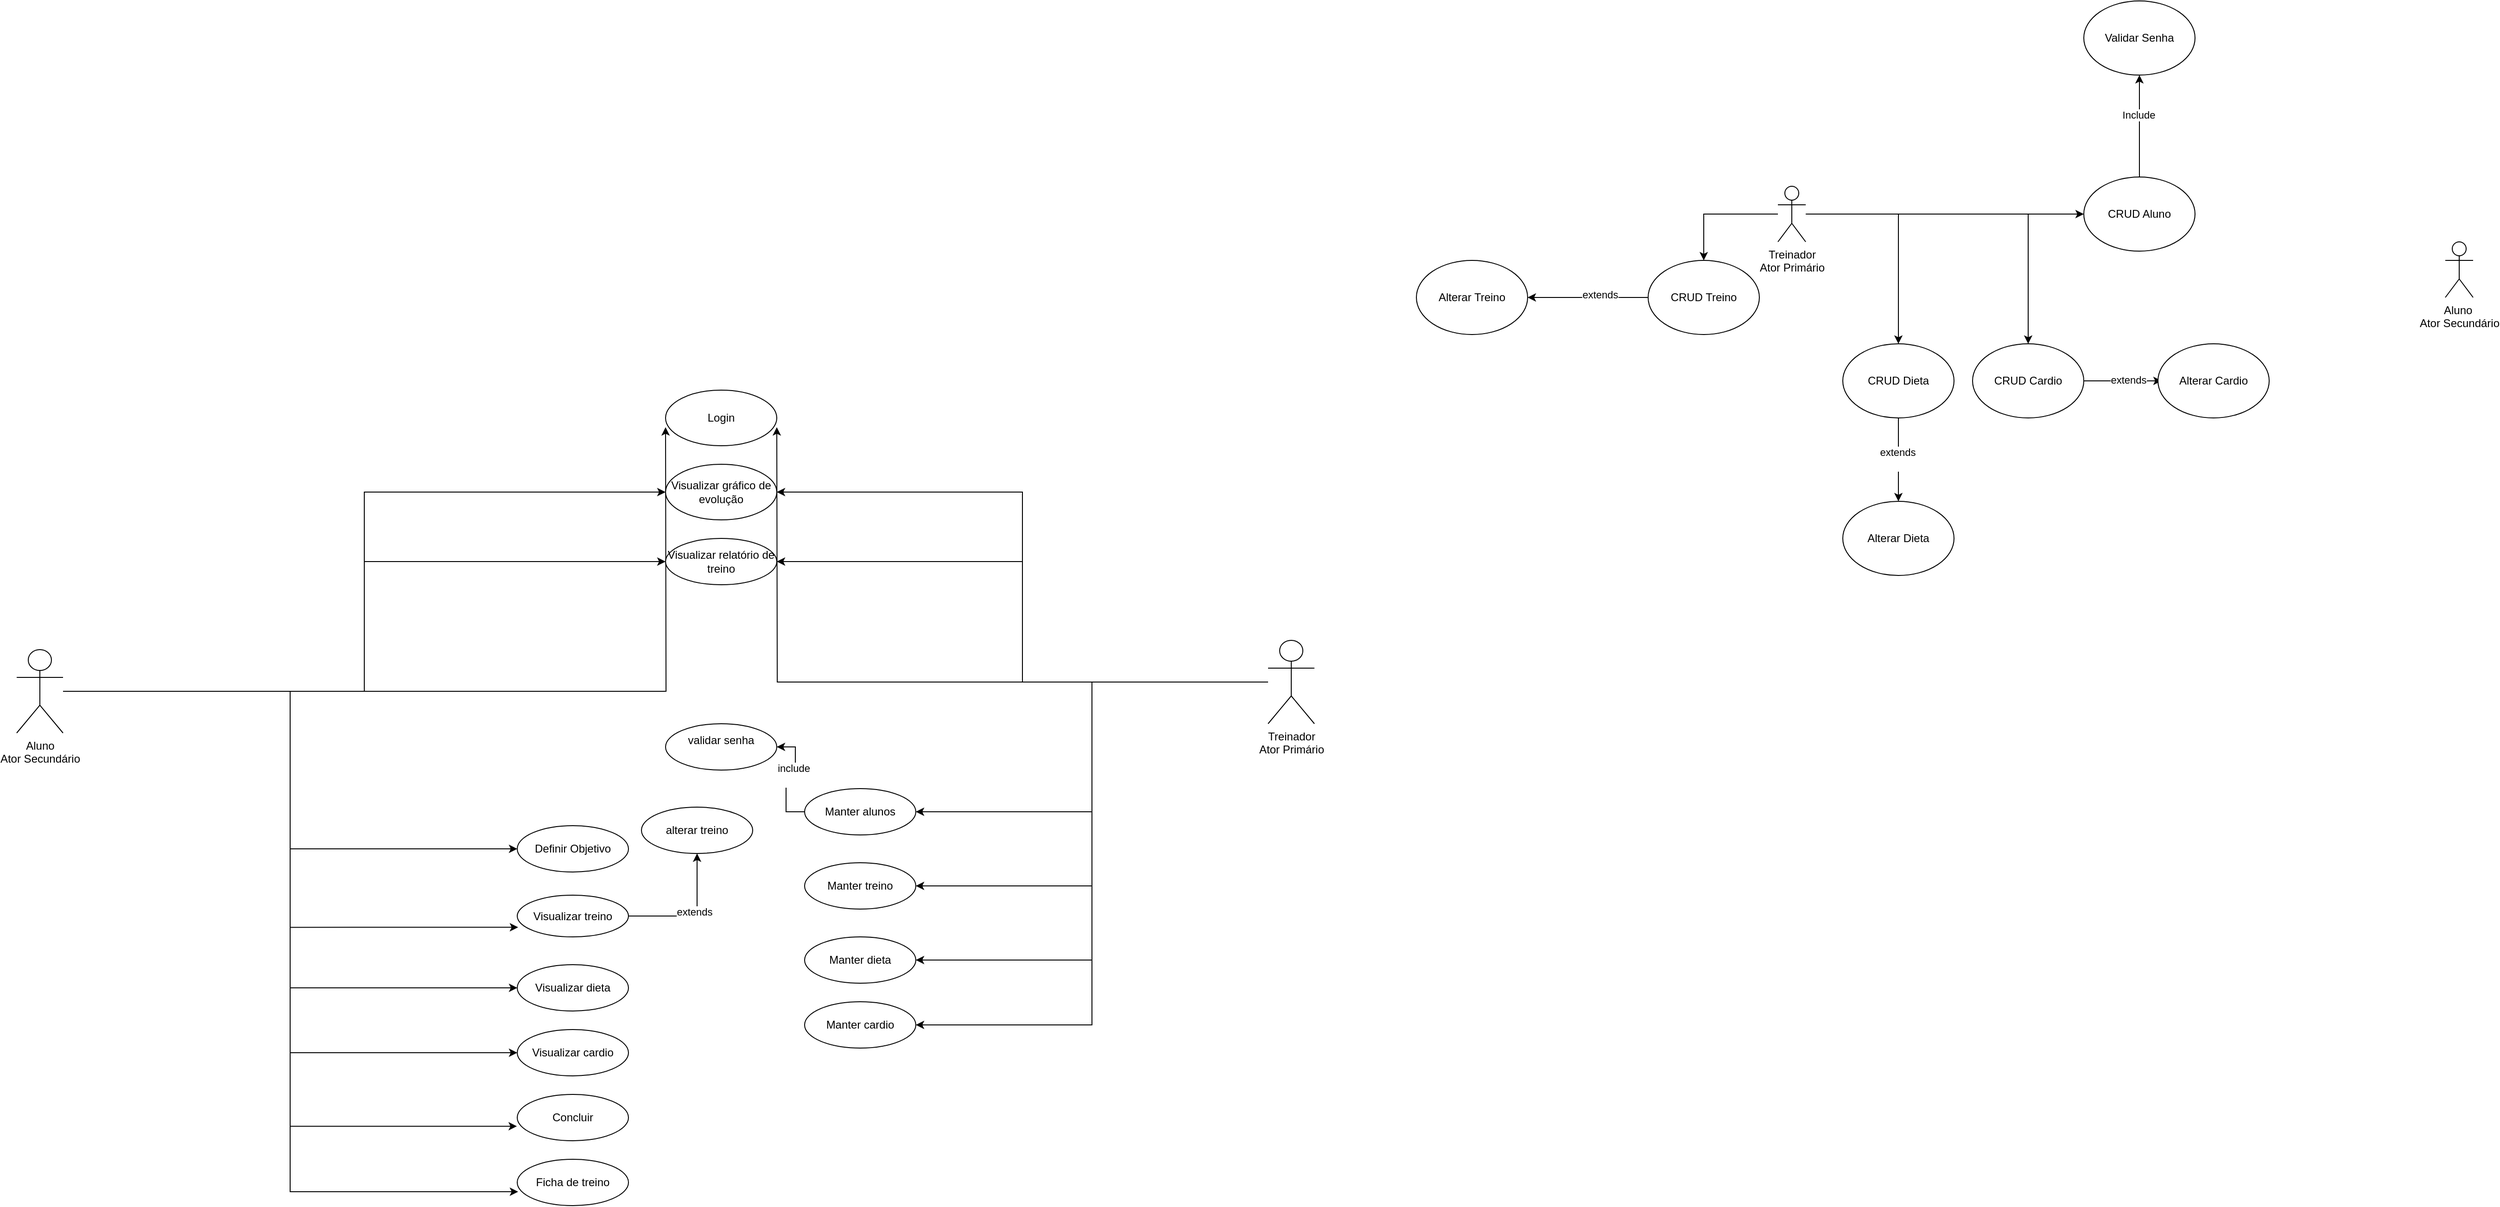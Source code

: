 <mxfile version="24.7.8">
  <diagram name="Página-1" id="3fKgyCRNdXEo-sG83wbw">
    <mxGraphModel dx="2620" dy="2144" grid="1" gridSize="10" guides="1" tooltips="1" connect="1" arrows="1" fold="1" page="1" pageScale="1" pageWidth="827" pageHeight="1169" math="0" shadow="0">
      <root>
        <mxCell id="0" />
        <mxCell id="1" parent="0" />
        <mxCell id="0Htg_YeX03-Z4FgR897Y-5" style="edgeStyle=orthogonalEdgeStyle;rounded=0;orthogonalLoop=1;jettySize=auto;html=1;entryX=0;entryY=0.5;entryDx=0;entryDy=0;" parent="1" source="WMqTVKStwHXneMCG5cs7-1" edge="1">
          <mxGeometry relative="1" as="geometry">
            <mxPoint x="380.0" y="280" as="targetPoint" />
          </mxGeometry>
        </mxCell>
        <mxCell id="0Htg_YeX03-Z4FgR897Y-8" style="edgeStyle=orthogonalEdgeStyle;rounded=0;orthogonalLoop=1;jettySize=auto;html=1;entryX=0;entryY=0.5;entryDx=0;entryDy=0;" parent="1" source="WMqTVKStwHXneMCG5cs7-1" target="0Htg_YeX03-Z4FgR897Y-7" edge="1">
          <mxGeometry relative="1" as="geometry" />
        </mxCell>
        <mxCell id="0Htg_YeX03-Z4FgR897Y-11" style="edgeStyle=orthogonalEdgeStyle;rounded=0;orthogonalLoop=1;jettySize=auto;html=1;entryX=0;entryY=0.5;entryDx=0;entryDy=0;" parent="1" source="WMqTVKStwHXneMCG5cs7-1" target="0Htg_YeX03-Z4FgR897Y-10" edge="1">
          <mxGeometry relative="1" as="geometry" />
        </mxCell>
        <mxCell id="BUD-_ATp-OeyGyNqLpjo-17" style="edgeStyle=orthogonalEdgeStyle;rounded=0;orthogonalLoop=1;jettySize=auto;html=1;entryX=0;entryY=0.5;entryDx=0;entryDy=0;" parent="1" source="WMqTVKStwHXneMCG5cs7-1" target="BUD-_ATp-OeyGyNqLpjo-9" edge="1">
          <mxGeometry relative="1" as="geometry" />
        </mxCell>
        <mxCell id="BUD-_ATp-OeyGyNqLpjo-19" style="edgeStyle=orthogonalEdgeStyle;rounded=0;orthogonalLoop=1;jettySize=auto;html=1;entryX=0;entryY=0.5;entryDx=0;entryDy=0;" parent="1" source="WMqTVKStwHXneMCG5cs7-1" target="BUD-_ATp-OeyGyNqLpjo-12" edge="1">
          <mxGeometry relative="1" as="geometry" />
        </mxCell>
        <mxCell id="BUD-_ATp-OeyGyNqLpjo-20" style="edgeStyle=orthogonalEdgeStyle;rounded=0;orthogonalLoop=1;jettySize=auto;html=1;entryX=0;entryY=0.5;entryDx=0;entryDy=0;" parent="1" source="WMqTVKStwHXneMCG5cs7-1" target="BUD-_ATp-OeyGyNqLpjo-13" edge="1">
          <mxGeometry relative="1" as="geometry" />
        </mxCell>
        <mxCell id="WMqTVKStwHXneMCG5cs7-1" value="Aluno&lt;div&gt;Ator Secundário&lt;/div&gt;" style="shape=umlActor;verticalLabelPosition=bottom;verticalAlign=top;html=1;outlineConnect=0;" parent="1" vertex="1">
          <mxGeometry x="-320" y="520" width="50" height="90" as="geometry" />
        </mxCell>
        <mxCell id="0Htg_YeX03-Z4FgR897Y-6" style="edgeStyle=orthogonalEdgeStyle;rounded=0;orthogonalLoop=1;jettySize=auto;html=1;entryX=1;entryY=0.5;entryDx=0;entryDy=0;" parent="1" source="WMqTVKStwHXneMCG5cs7-2" edge="1">
          <mxGeometry relative="1" as="geometry">
            <mxPoint x="500.0" y="280" as="targetPoint" />
          </mxGeometry>
        </mxCell>
        <mxCell id="0Htg_YeX03-Z4FgR897Y-9" style="edgeStyle=orthogonalEdgeStyle;rounded=0;orthogonalLoop=1;jettySize=auto;html=1;entryX=1;entryY=0.5;entryDx=0;entryDy=0;" parent="1" source="WMqTVKStwHXneMCG5cs7-2" target="0Htg_YeX03-Z4FgR897Y-7" edge="1">
          <mxGeometry relative="1" as="geometry" />
        </mxCell>
        <mxCell id="0Htg_YeX03-Z4FgR897Y-12" style="edgeStyle=orthogonalEdgeStyle;rounded=0;orthogonalLoop=1;jettySize=auto;html=1;entryX=1;entryY=0.5;entryDx=0;entryDy=0;" parent="1" source="WMqTVKStwHXneMCG5cs7-2" target="0Htg_YeX03-Z4FgR897Y-10" edge="1">
          <mxGeometry relative="1" as="geometry" />
        </mxCell>
        <mxCell id="BUD-_ATp-OeyGyNqLpjo-5" style="edgeStyle=orthogonalEdgeStyle;rounded=0;orthogonalLoop=1;jettySize=auto;html=1;entryX=1;entryY=0.5;entryDx=0;entryDy=0;" parent="1" source="WMqTVKStwHXneMCG5cs7-2" target="BUD-_ATp-OeyGyNqLpjo-1" edge="1">
          <mxGeometry relative="1" as="geometry" />
        </mxCell>
        <mxCell id="BUD-_ATp-OeyGyNqLpjo-6" style="edgeStyle=orthogonalEdgeStyle;rounded=0;orthogonalLoop=1;jettySize=auto;html=1;entryX=1;entryY=0.5;entryDx=0;entryDy=0;" parent="1" source="WMqTVKStwHXneMCG5cs7-2" target="BUD-_ATp-OeyGyNqLpjo-2" edge="1">
          <mxGeometry relative="1" as="geometry" />
        </mxCell>
        <mxCell id="BUD-_ATp-OeyGyNqLpjo-7" style="edgeStyle=orthogonalEdgeStyle;rounded=0;orthogonalLoop=1;jettySize=auto;html=1;entryX=1;entryY=0.5;entryDx=0;entryDy=0;" parent="1" source="WMqTVKStwHXneMCG5cs7-2" target="BUD-_ATp-OeyGyNqLpjo-3" edge="1">
          <mxGeometry relative="1" as="geometry" />
        </mxCell>
        <mxCell id="BUD-_ATp-OeyGyNqLpjo-8" style="edgeStyle=orthogonalEdgeStyle;rounded=0;orthogonalLoop=1;jettySize=auto;html=1;entryX=1;entryY=0.5;entryDx=0;entryDy=0;" parent="1" source="WMqTVKStwHXneMCG5cs7-2" target="BUD-_ATp-OeyGyNqLpjo-4" edge="1">
          <mxGeometry relative="1" as="geometry" />
        </mxCell>
        <mxCell id="WMqTVKStwHXneMCG5cs7-2" value="Treinador&lt;div&gt;Ator Primário&lt;/div&gt;" style="shape=umlActor;verticalLabelPosition=bottom;verticalAlign=top;html=1;" parent="1" vertex="1">
          <mxGeometry x="1030" y="510" width="50" height="90" as="geometry" />
        </mxCell>
        <mxCell id="0Htg_YeX03-Z4FgR897Y-1" value="Login" style="ellipse;whiteSpace=wrap;html=1;fontFamily=Helvetica;" parent="1" vertex="1">
          <mxGeometry x="380" y="240" width="120" height="60" as="geometry" />
        </mxCell>
        <mxCell id="0Htg_YeX03-Z4FgR897Y-7" value="Visualizar gráfico de evolução" style="ellipse;whiteSpace=wrap;html=1;" parent="1" vertex="1">
          <mxGeometry x="380" y="320" width="120" height="60" as="geometry" />
        </mxCell>
        <mxCell id="0Htg_YeX03-Z4FgR897Y-10" value="Visualizar relatório de treino" style="ellipse;whiteSpace=wrap;html=1;" parent="1" vertex="1">
          <mxGeometry x="380" y="400" width="120" height="50" as="geometry" />
        </mxCell>
        <mxCell id="14c5lc484hEMLVAX8z-a-5" style="edgeStyle=orthogonalEdgeStyle;rounded=0;orthogonalLoop=1;jettySize=auto;html=1;entryX=1;entryY=0.5;entryDx=0;entryDy=0;" edge="1" parent="1" source="BUD-_ATp-OeyGyNqLpjo-1" target="14c5lc484hEMLVAX8z-a-4">
          <mxGeometry relative="1" as="geometry" />
        </mxCell>
        <mxCell id="14c5lc484hEMLVAX8z-a-6" value="include&lt;div&gt;&lt;br&gt;&lt;/div&gt;" style="edgeLabel;html=1;align=center;verticalAlign=middle;resizable=0;points=[];" vertex="1" connectable="0" parent="14c5lc484hEMLVAX8z-a-5">
          <mxGeometry x="0.242" y="-2" relative="1" as="geometry">
            <mxPoint x="-2" y="3" as="offset" />
          </mxGeometry>
        </mxCell>
        <mxCell id="BUD-_ATp-OeyGyNqLpjo-1" value="Manter alunos" style="ellipse;whiteSpace=wrap;html=1;" parent="1" vertex="1">
          <mxGeometry x="530" y="670" width="120" height="50" as="geometry" />
        </mxCell>
        <mxCell id="BUD-_ATp-OeyGyNqLpjo-2" value="Manter treino" style="ellipse;whiteSpace=wrap;html=1;" parent="1" vertex="1">
          <mxGeometry x="530" y="750" width="120" height="50" as="geometry" />
        </mxCell>
        <mxCell id="BUD-_ATp-OeyGyNqLpjo-3" value="Manter dieta" style="ellipse;whiteSpace=wrap;html=1;" parent="1" vertex="1">
          <mxGeometry x="530" y="830" width="120" height="50" as="geometry" />
        </mxCell>
        <mxCell id="BUD-_ATp-OeyGyNqLpjo-4" value="Manter cardio" style="ellipse;whiteSpace=wrap;html=1;" parent="1" vertex="1">
          <mxGeometry x="530" y="900" width="120" height="50" as="geometry" />
        </mxCell>
        <mxCell id="BUD-_ATp-OeyGyNqLpjo-9" value="Definir Objetivo" style="ellipse;whiteSpace=wrap;html=1;" parent="1" vertex="1">
          <mxGeometry x="220" y="710" width="120" height="50" as="geometry" />
        </mxCell>
        <mxCell id="14c5lc484hEMLVAX8z-a-2" style="edgeStyle=orthogonalEdgeStyle;rounded=0;orthogonalLoop=1;jettySize=auto;html=1;exitX=1;exitY=0.5;exitDx=0;exitDy=0;" edge="1" parent="1" source="BUD-_ATp-OeyGyNqLpjo-11" target="14c5lc484hEMLVAX8z-a-1">
          <mxGeometry relative="1" as="geometry" />
        </mxCell>
        <mxCell id="14c5lc484hEMLVAX8z-a-3" value="extends&lt;div&gt;&lt;br&gt;&lt;/div&gt;" style="edgeLabel;html=1;align=center;verticalAlign=middle;resizable=0;points=[];" vertex="1" connectable="0" parent="14c5lc484hEMLVAX8z-a-2">
          <mxGeometry y="-2" relative="1" as="geometry">
            <mxPoint as="offset" />
          </mxGeometry>
        </mxCell>
        <mxCell id="BUD-_ATp-OeyGyNqLpjo-11" value="Visualizar treino" style="ellipse;whiteSpace=wrap;html=1;" parent="1" vertex="1">
          <mxGeometry x="220" y="785" width="120" height="45" as="geometry" />
        </mxCell>
        <mxCell id="BUD-_ATp-OeyGyNqLpjo-12" value="Visualizar dieta" style="ellipse;whiteSpace=wrap;html=1;" parent="1" vertex="1">
          <mxGeometry x="220" y="860" width="120" height="50" as="geometry" />
        </mxCell>
        <mxCell id="BUD-_ATp-OeyGyNqLpjo-13" value="Visualizar cardio" style="ellipse;whiteSpace=wrap;html=1;" parent="1" vertex="1">
          <mxGeometry x="220" y="930" width="120" height="50" as="geometry" />
        </mxCell>
        <mxCell id="BUD-_ATp-OeyGyNqLpjo-14" value="Concluir" style="ellipse;whiteSpace=wrap;html=1;" parent="1" vertex="1">
          <mxGeometry x="220" y="1000" width="120" height="50" as="geometry" />
        </mxCell>
        <mxCell id="BUD-_ATp-OeyGyNqLpjo-15" value="Ficha de treino" style="ellipse;whiteSpace=wrap;html=1;" parent="1" vertex="1">
          <mxGeometry x="220" y="1070" width="120" height="50" as="geometry" />
        </mxCell>
        <mxCell id="BUD-_ATp-OeyGyNqLpjo-18" style="edgeStyle=orthogonalEdgeStyle;rounded=0;orthogonalLoop=1;jettySize=auto;html=1;entryX=0.008;entryY=0.77;entryDx=0;entryDy=0;entryPerimeter=0;" parent="1" source="WMqTVKStwHXneMCG5cs7-1" target="BUD-_ATp-OeyGyNqLpjo-11" edge="1">
          <mxGeometry relative="1" as="geometry" />
        </mxCell>
        <mxCell id="BUD-_ATp-OeyGyNqLpjo-21" style="edgeStyle=orthogonalEdgeStyle;rounded=0;orthogonalLoop=1;jettySize=auto;html=1;entryX=-0.003;entryY=0.687;entryDx=0;entryDy=0;entryPerimeter=0;" parent="1" source="WMqTVKStwHXneMCG5cs7-1" target="BUD-_ATp-OeyGyNqLpjo-14" edge="1">
          <mxGeometry relative="1" as="geometry" />
        </mxCell>
        <mxCell id="BUD-_ATp-OeyGyNqLpjo-22" style="edgeStyle=orthogonalEdgeStyle;rounded=0;orthogonalLoop=1;jettySize=auto;html=1;entryX=0.008;entryY=0.7;entryDx=0;entryDy=0;entryPerimeter=0;" parent="1" source="WMqTVKStwHXneMCG5cs7-1" target="BUD-_ATp-OeyGyNqLpjo-15" edge="1">
          <mxGeometry relative="1" as="geometry" />
        </mxCell>
        <mxCell id="14c5lc484hEMLVAX8z-a-1" value="alterar treino" style="ellipse;whiteSpace=wrap;html=1;" vertex="1" parent="1">
          <mxGeometry x="354" y="690" width="120" height="50" as="geometry" />
        </mxCell>
        <mxCell id="14c5lc484hEMLVAX8z-a-4" value="validar senha&lt;div&gt;&lt;br&gt;&lt;/div&gt;" style="ellipse;whiteSpace=wrap;html=1;" vertex="1" parent="1">
          <mxGeometry x="380" y="600" width="120" height="50" as="geometry" />
        </mxCell>
        <mxCell id="14c5lc484hEMLVAX8z-a-15" value="" style="edgeStyle=orthogonalEdgeStyle;rounded=0;orthogonalLoop=1;jettySize=auto;html=1;" edge="1" parent="1" source="14c5lc484hEMLVAX8z-a-7" target="14c5lc484hEMLVAX8z-a-14">
          <mxGeometry relative="1" as="geometry" />
        </mxCell>
        <mxCell id="14c5lc484hEMLVAX8z-a-24" style="edgeStyle=orthogonalEdgeStyle;rounded=0;orthogonalLoop=1;jettySize=auto;html=1;" edge="1" parent="1" source="14c5lc484hEMLVAX8z-a-7" target="14c5lc484hEMLVAX8z-a-20">
          <mxGeometry relative="1" as="geometry" />
        </mxCell>
        <mxCell id="14c5lc484hEMLVAX8z-a-25" style="edgeStyle=orthogonalEdgeStyle;rounded=0;orthogonalLoop=1;jettySize=auto;html=1;" edge="1" parent="1" source="14c5lc484hEMLVAX8z-a-7" target="14c5lc484hEMLVAX8z-a-21">
          <mxGeometry relative="1" as="geometry" />
        </mxCell>
        <mxCell id="14c5lc484hEMLVAX8z-a-26" style="edgeStyle=orthogonalEdgeStyle;rounded=0;orthogonalLoop=1;jettySize=auto;html=1;" edge="1" parent="1" source="14c5lc484hEMLVAX8z-a-7" target="14c5lc484hEMLVAX8z-a-22">
          <mxGeometry relative="1" as="geometry" />
        </mxCell>
        <mxCell id="14c5lc484hEMLVAX8z-a-7" value="Treinador&lt;br&gt;Ator Primário&lt;div&gt;&lt;br&gt;&lt;/div&gt;" style="shape=umlActor;verticalLabelPosition=bottom;verticalAlign=top;html=1;outlineConnect=0;" vertex="1" parent="1">
          <mxGeometry x="1580" y="20" width="30" height="60" as="geometry" />
        </mxCell>
        <mxCell id="14c5lc484hEMLVAX8z-a-18" value="" style="edgeStyle=orthogonalEdgeStyle;rounded=0;orthogonalLoop=1;jettySize=auto;html=1;" edge="1" parent="1" source="14c5lc484hEMLVAX8z-a-14">
          <mxGeometry relative="1" as="geometry">
            <mxPoint x="1970" y="-100" as="targetPoint" />
          </mxGeometry>
        </mxCell>
        <mxCell id="14c5lc484hEMLVAX8z-a-19" value="Include" style="edgeLabel;html=1;align=center;verticalAlign=middle;resizable=0;points=[];" vertex="1" connectable="0" parent="14c5lc484hEMLVAX8z-a-18">
          <mxGeometry x="0.232" y="3" relative="1" as="geometry">
            <mxPoint x="1" as="offset" />
          </mxGeometry>
        </mxCell>
        <mxCell id="14c5lc484hEMLVAX8z-a-14" value="CRUD Aluno" style="ellipse;whiteSpace=wrap;html=1;" vertex="1" parent="1">
          <mxGeometry x="1910" y="10" width="120" height="80" as="geometry" />
        </mxCell>
        <mxCell id="14c5lc484hEMLVAX8z-a-17" value="Validar Senha" style="ellipse;whiteSpace=wrap;html=1;" vertex="1" parent="1">
          <mxGeometry x="1910" y="-180" width="120" height="80" as="geometry" />
        </mxCell>
        <mxCell id="14c5lc484hEMLVAX8z-a-36" style="edgeStyle=orthogonalEdgeStyle;rounded=0;orthogonalLoop=1;jettySize=auto;html=1;entryX=1;entryY=0.5;entryDx=0;entryDy=0;" edge="1" parent="1" source="14c5lc484hEMLVAX8z-a-20" target="14c5lc484hEMLVAX8z-a-35">
          <mxGeometry relative="1" as="geometry" />
        </mxCell>
        <mxCell id="14c5lc484hEMLVAX8z-a-37" value="extends" style="edgeLabel;html=1;align=center;verticalAlign=middle;resizable=0;points=[];" vertex="1" connectable="0" parent="14c5lc484hEMLVAX8z-a-36">
          <mxGeometry x="-0.192" y="-3" relative="1" as="geometry">
            <mxPoint as="offset" />
          </mxGeometry>
        </mxCell>
        <mxCell id="14c5lc484hEMLVAX8z-a-20" value="CRUD Treino" style="ellipse;whiteSpace=wrap;html=1;" vertex="1" parent="1">
          <mxGeometry x="1440" y="100" width="120" height="80" as="geometry" />
        </mxCell>
        <mxCell id="14c5lc484hEMLVAX8z-a-31" value="" style="edgeStyle=orthogonalEdgeStyle;rounded=0;orthogonalLoop=1;jettySize=auto;html=1;" edge="1" parent="1" source="14c5lc484hEMLVAX8z-a-21" target="14c5lc484hEMLVAX8z-a-29">
          <mxGeometry relative="1" as="geometry" />
        </mxCell>
        <mxCell id="14c5lc484hEMLVAX8z-a-32" value="extends&lt;div&gt;&lt;br&gt;&lt;/div&gt;" style="edgeLabel;html=1;align=center;verticalAlign=middle;resizable=0;points=[];" vertex="1" connectable="0" parent="14c5lc484hEMLVAX8z-a-31">
          <mxGeometry x="-0.033" y="-1" relative="1" as="geometry">
            <mxPoint as="offset" />
          </mxGeometry>
        </mxCell>
        <mxCell id="14c5lc484hEMLVAX8z-a-21" value="CRUD Dieta" style="ellipse;whiteSpace=wrap;html=1;" vertex="1" parent="1">
          <mxGeometry x="1650" y="190" width="120" height="80" as="geometry" />
        </mxCell>
        <mxCell id="14c5lc484hEMLVAX8z-a-33" value="" style="edgeStyle=orthogonalEdgeStyle;rounded=0;orthogonalLoop=1;jettySize=auto;html=1;" edge="1" parent="1" source="14c5lc484hEMLVAX8z-a-22">
          <mxGeometry relative="1" as="geometry">
            <mxPoint x="1994" y="230" as="targetPoint" />
          </mxGeometry>
        </mxCell>
        <mxCell id="14c5lc484hEMLVAX8z-a-34" value="extends" style="edgeLabel;html=1;align=center;verticalAlign=middle;resizable=0;points=[];" vertex="1" connectable="0" parent="14c5lc484hEMLVAX8z-a-33">
          <mxGeometry x="0.131" y="1" relative="1" as="geometry">
            <mxPoint y="-1" as="offset" />
          </mxGeometry>
        </mxCell>
        <mxCell id="14c5lc484hEMLVAX8z-a-22" value="CRUD Cardio" style="ellipse;whiteSpace=wrap;html=1;" vertex="1" parent="1">
          <mxGeometry x="1790" y="190" width="120" height="80" as="geometry" />
        </mxCell>
        <mxCell id="14c5lc484hEMLVAX8z-a-29" value="Alterar Dieta" style="ellipse;whiteSpace=wrap;html=1;" vertex="1" parent="1">
          <mxGeometry x="1650" y="360" width="120" height="80" as="geometry" />
        </mxCell>
        <mxCell id="14c5lc484hEMLVAX8z-a-30" value="Alterar Cardio" style="ellipse;whiteSpace=wrap;html=1;" vertex="1" parent="1">
          <mxGeometry x="1990" y="190" width="120" height="80" as="geometry" />
        </mxCell>
        <mxCell id="14c5lc484hEMLVAX8z-a-35" value="Alterar Treino" style="ellipse;whiteSpace=wrap;html=1;" vertex="1" parent="1">
          <mxGeometry x="1190" y="100" width="120" height="80" as="geometry" />
        </mxCell>
        <mxCell id="14c5lc484hEMLVAX8z-a-38" value="Aluno&amp;nbsp;&lt;div&gt;Ator Secundário&lt;/div&gt;" style="shape=umlActor;verticalLabelPosition=bottom;verticalAlign=top;html=1;outlineConnect=0;" vertex="1" parent="1">
          <mxGeometry x="2300" y="80" width="30" height="60" as="geometry" />
        </mxCell>
      </root>
    </mxGraphModel>
  </diagram>
</mxfile>

